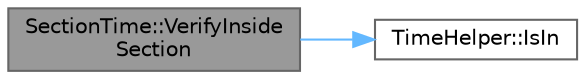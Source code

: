 digraph "SectionTime::VerifyInsideSection"
{
 // LATEX_PDF_SIZE
  bgcolor="transparent";
  edge [fontname=Helvetica,fontsize=10,labelfontname=Helvetica,labelfontsize=10];
  node [fontname=Helvetica,fontsize=10,shape=box,height=0.2,width=0.4];
  rankdir="LR";
  Node1 [id="Node000001",label="SectionTime::VerifyInside\lSection",height=0.2,width=0.4,color="gray40", fillcolor="grey60", style="filled", fontcolor="black",tooltip="Verifies if the current time is within the section's start and end times."];
  Node1 -> Node2 [id="edge1_Node000001_Node000002",color="steelblue1",style="solid",tooltip=" "];
  Node2 [id="Node000002",label="TimeHelper::IsIn",height=0.2,width=0.4,color="grey40", fillcolor="white", style="filled",URL="$class_time_helper.html#a95fc672980245cfb972fc499bcfa0fb2",tooltip="Checks if a date is within a specified range."];
}

